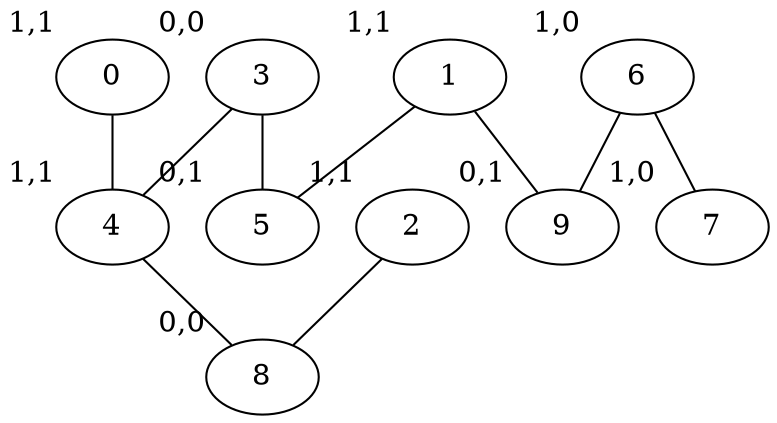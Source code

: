 graph G {
4 [xlabel="1,1"];
4 -- 8;
2 [xlabel="1,1"];
2 -- 8;
3 [xlabel="0,0"];
3 -- 4;
3 -- 5;
8 [xlabel="0,0"];
0 [xlabel="1,1"];
0 -- 4;
9 [xlabel="0,1"];
7 [xlabel="1,0"];
6 [xlabel="1,0"];
6 -- 9;
6 -- 7;
1 [xlabel="1,1"];
1 -- 9;
1 -- 5;
5 [xlabel="0,1"];
}